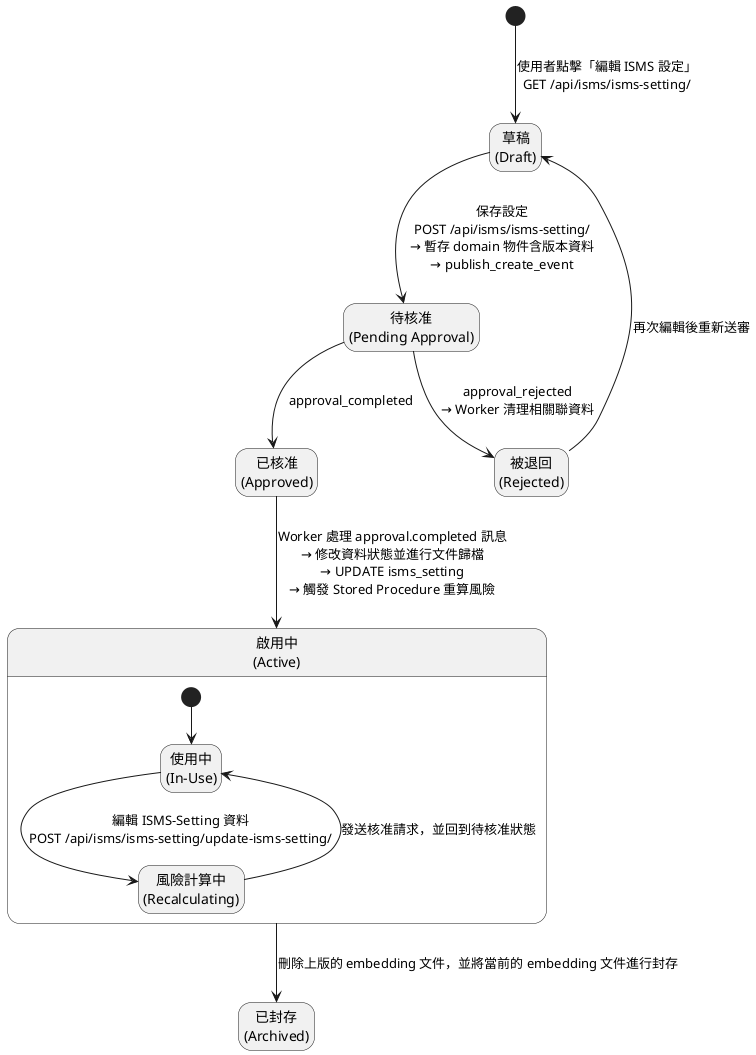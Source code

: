 @startuml

hide empty description

[*] --> Draft : 使用者點擊「編輯 ISMS 設定」\nGET /api/isms/isms-setting/
state "草稿\n(Draft)" as Draft <<draft>>

Draft --> PendingApproval : 保存設定\nPOST /api/isms/isms-setting/\n→ 暫存 domain 物件含版本資料\n→ publish_create_event
state "待核准\n(Pending Approval)" as PendingApproval <<approval>>

PendingApproval --> Approved : approval_completed
PendingApproval --> Rejected : approval_rejected\n→ Worker 清理相關聯資料
state "被退回\n(Rejected)" as Rejected <<terminal>>
Rejected --> Draft : 再次編輯後重新送審

state "已核准\n(Approved)" as Approved <<approval>>

state "啟用中\n(Active)" as Active <<active>> {
  [*] --> InUse
  state "使用中\n(In-Use)"        as InUse
  state "風險計算中\n(Recalculating)" as Recalculating

  InUse --> Recalculating : 編輯 ISMS-Setting 資料\nPOST /api/isms/isms-setting/update-isms-setting/
  Recalculating --> InUse : 發送核准請求，並回到待核准狀態
}

Approved --> Active : Worker 處理 approval.completed 訊息\n→ 修改資料狀態並進行文件歸檔\n→ UPDATE isms_setting\n→ 觸發 Stored Procedure 重算風險

Active --> Archived : 刪除上版的 embedding 文件，並將當前的 embedding 文件進行封存
state "已封存\n(Archived)" as Archived <<terminal>>
@enduml
